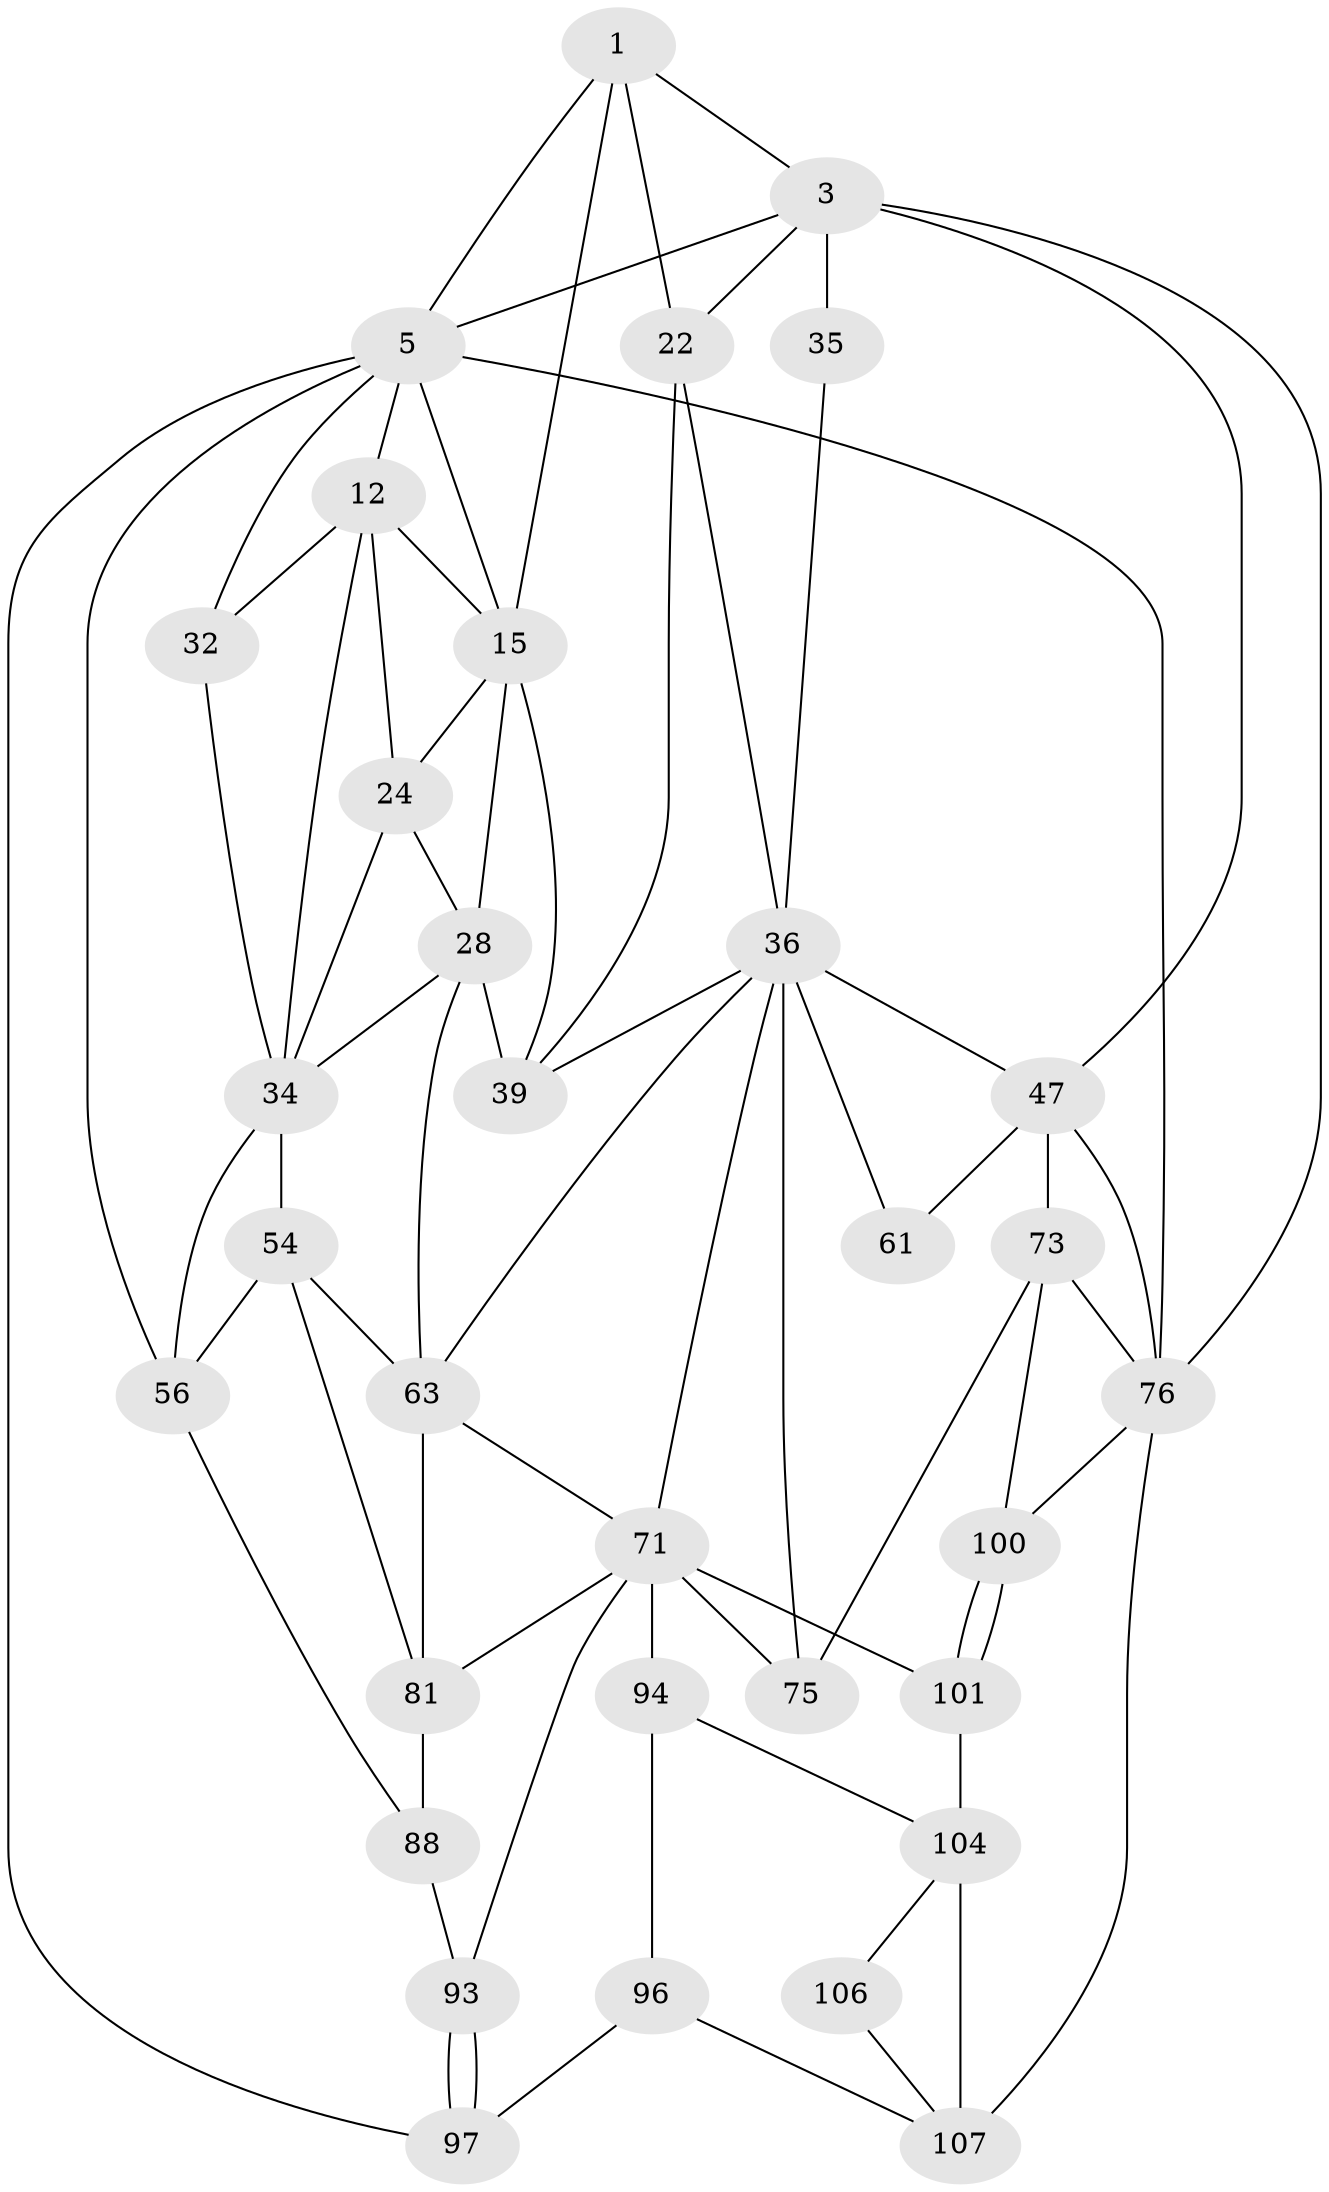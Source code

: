 // original degree distribution, {3: 0.03571428571428571, 4: 0.22321428571428573, 5: 0.5, 6: 0.24107142857142858}
// Generated by graph-tools (version 1.1) at 2025/21/03/04/25 18:21:19]
// undirected, 33 vertices, 72 edges
graph export_dot {
graph [start="1"]
  node [color=gray90,style=filled];
  1 [pos="+0.6954890587391627+0",super="+2+9"];
  3 [pos="+0.9745094212915234+0",super="+21+4"];
  5 [pos="+0+0",super="+11+6+66"];
  12 [pos="+0.10243137361308033+0.052757482949967544",super="+25+13"];
  15 [pos="+0.46456930903033905+0.0591541137309822",super="+16+27"];
  22 [pos="+0.7955191417420502+0.1300149778277665",super="+23"];
  24 [pos="+0.18120230951732544+0.13514424802176925",super="+26"];
  28 [pos="+0.32848071564111114+0.2974873670948729",super="+42"];
  32 [pos="+0+0.265368773464761"];
  34 [pos="+0.26407075268648295+0.31307923121208264",super="+49"];
  35 [pos="+0.9383286908524922+0.23428038870465798"];
  36 [pos="+0.8405988807360557+0.3049920457161943",super="+43"];
  39 [pos="+0.5634132918993224+0.4081635184861274",super="+40"];
  47 [pos="+1+0.3738847739756827",super="+48"];
  54 [pos="+0.15045407005086245+0.5450252452870828",super="+55"];
  56 [pos="+0.062248350393170136+0.5240096425205109",super="+58"];
  61 [pos="+0.832749599403695+0.5391373177413771"];
  63 [pos="+0.4384237006607249+0.596802882249043",super="+64"];
  71 [pos="+0.5330622157480762+0.6778170320349476",super="+85+72"];
  73 [pos="+0.8894629561242559+0.6533599423572006",super="+74"];
  75 [pos="+0.7043225780462541+0.6779885517705394"];
  76 [pos="+1+0.6950170949443312",super="+77+78"];
  81 [pos="+0.29970027124767595+0.6534531603764929",super="+84+82"];
  88 [pos="+0.19169214698013223+0.7166781779526087",super="+90"];
  93 [pos="+0.2718719583356701+0.9261872611312479"];
  94 [pos="+0.4754474801518259+0.8116035072351668",super="+99+95"];
  96 [pos="+0.3301005938557179+1"];
  97 [pos="+0.1798750186383216+1"];
  100 [pos="+0.8017100373917501+0.7523838445152325"];
  101 [pos="+0.804641458784425+0.791695785420361",super="+102"];
  104 [pos="+0.824744489625907+0.8273697697595078",super="+105+109"];
  106 [pos="+0.9397583309495122+0.8137196490865825"];
  107 [pos="+1+1",super="+111+108"];
  1 -- 3;
  1 -- 22 [weight=2];
  1 -- 15;
  1 -- 5 [weight=2];
  3 -- 35 [weight=2];
  3 -- 22;
  3 -- 5;
  3 -- 47;
  3 -- 76;
  5 -- 32;
  5 -- 12;
  5 -- 15;
  5 -- 97;
  5 -- 76;
  5 -- 56 [weight=2];
  12 -- 24 [weight=2];
  12 -- 32;
  12 -- 34;
  12 -- 15;
  15 -- 28;
  15 -- 24;
  15 -- 39;
  22 -- 36;
  22 -- 39;
  24 -- 34;
  24 -- 28;
  28 -- 34 [weight=2];
  28 -- 39 [weight=2];
  28 -- 63;
  32 -- 34;
  34 -- 54;
  34 -- 56;
  35 -- 36;
  36 -- 63;
  36 -- 71;
  36 -- 39;
  36 -- 75;
  36 -- 61 [weight=2];
  36 -- 47;
  47 -- 73;
  47 -- 76;
  47 -- 61;
  54 -- 56 [weight=2];
  54 -- 81;
  54 -- 63;
  56 -- 88;
  63 -- 71;
  63 -- 81;
  71 -- 75;
  71 -- 94 [weight=2];
  71 -- 101;
  71 -- 81 [weight=2];
  71 -- 93;
  73 -- 75;
  73 -- 100;
  73 -- 76;
  76 -- 100;
  76 -- 107;
  81 -- 88 [weight=2];
  88 -- 93;
  93 -- 97;
  93 -- 97;
  94 -- 96;
  94 -- 104;
  96 -- 97;
  96 -- 107;
  100 -- 101;
  100 -- 101;
  101 -- 104 [weight=2];
  104 -- 106;
  104 -- 107 [weight=2];
  106 -- 107;
}
